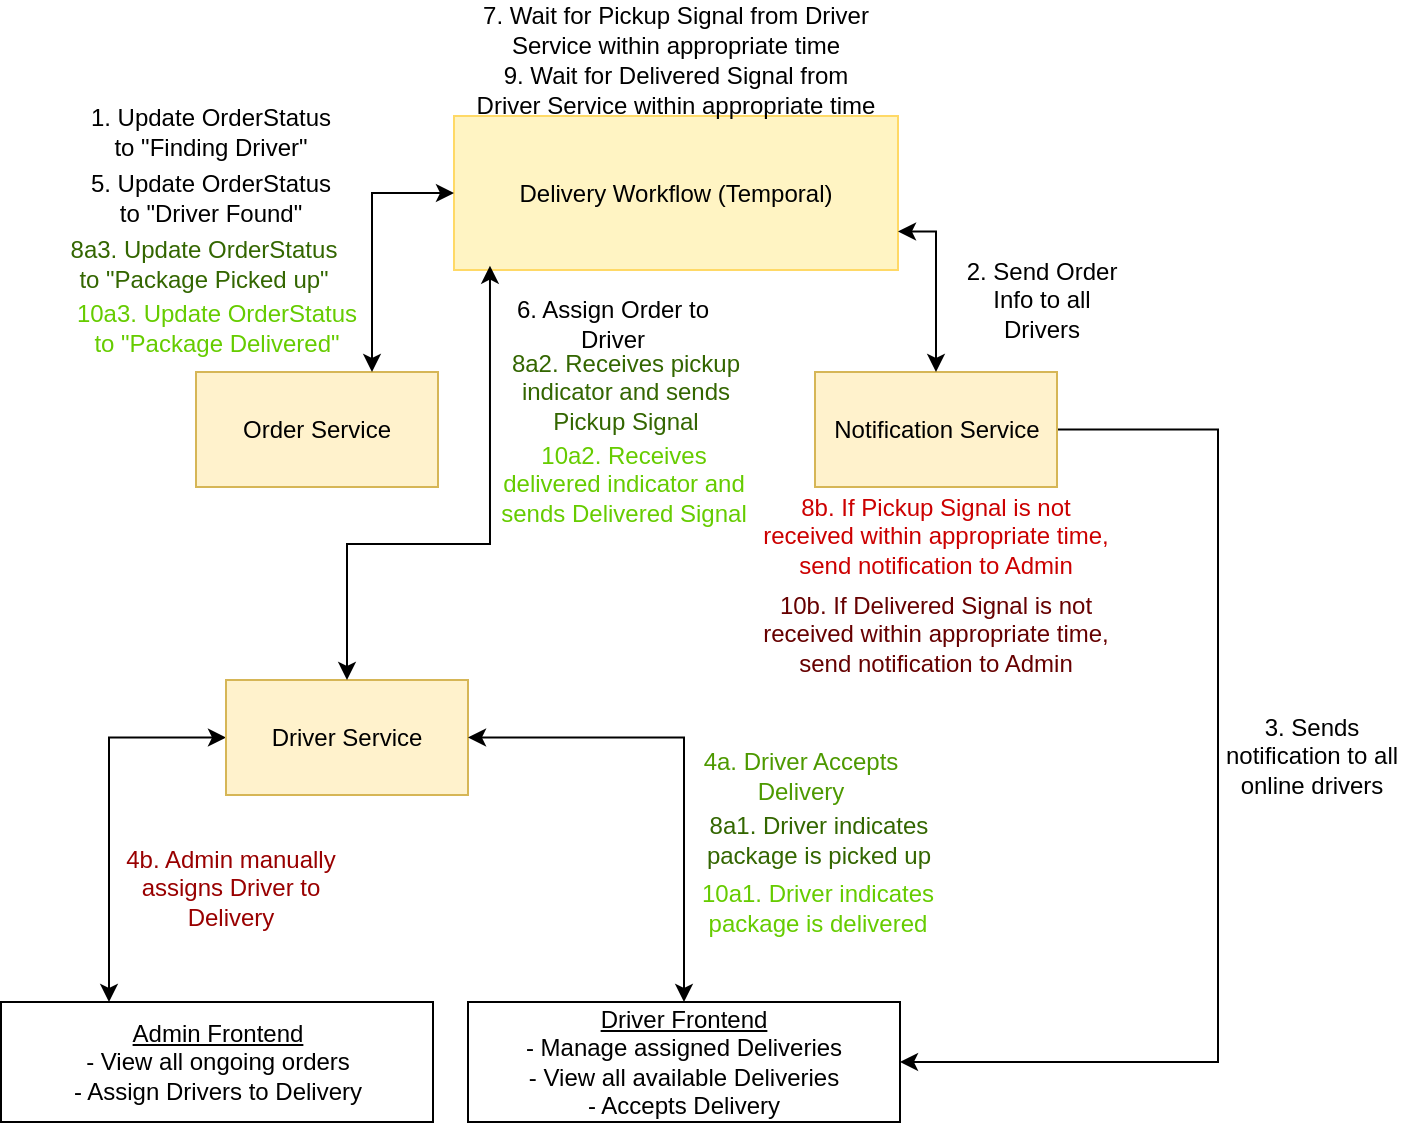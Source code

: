 <mxfile version="26.1.0">
  <diagram name="Page-1" id="AIPoxRdhrtce3UdJt4KN">
    <mxGraphModel dx="1026" dy="609" grid="0" gridSize="10" guides="1" tooltips="1" connect="1" arrows="1" fold="1" page="1" pageScale="1" pageWidth="827" pageHeight="1169" math="0" shadow="0">
      <root>
        <mxCell id="0" />
        <mxCell id="1" parent="0" />
        <mxCell id="sGVSHZmp7kZCRn9jOwzH-1" value="Delivery Workflow (Temporal)" style="rounded=0;whiteSpace=wrap;html=1;fillColor=light-dark(#FFF4C3,var(--ge-dark-color, #121212));strokeColor=light-dark(#FFD966,#FFFFFF);" parent="1" vertex="1">
          <mxGeometry x="340" y="112" width="222" height="77" as="geometry" />
        </mxCell>
        <mxCell id="N_pRQEPDte80IIOeTLnO-1" value="Order Service" style="rounded=0;whiteSpace=wrap;html=1;fillColor=#fff2cc;strokeColor=#d6b656;" parent="1" vertex="1">
          <mxGeometry x="211" y="240" width="121" height="57.5" as="geometry" />
        </mxCell>
        <mxCell id="N_pRQEPDte80IIOeTLnO-2" value="" style="endArrow=classic;startArrow=classic;html=1;rounded=0;entryX=0;entryY=0.5;entryDx=0;entryDy=0;edgeStyle=orthogonalEdgeStyle;" parent="1" target="sGVSHZmp7kZCRn9jOwzH-1" edge="1">
          <mxGeometry width="50" height="50" relative="1" as="geometry">
            <mxPoint x="299" y="240" as="sourcePoint" />
            <mxPoint x="159.25" y="147" as="targetPoint" />
            <Array as="points">
              <mxPoint x="299" y="240" />
              <mxPoint x="299" y="151" />
            </Array>
          </mxGeometry>
        </mxCell>
        <mxCell id="N_pRQEPDte80IIOeTLnO-3" value="1. Update OrderStatus to &quot;Finding Driver&quot;" style="text;html=1;align=center;verticalAlign=middle;whiteSpace=wrap;rounded=0;" parent="1" vertex="1">
          <mxGeometry x="151" y="105" width="135" height="30" as="geometry" />
        </mxCell>
        <mxCell id="FCyn03ZtiModcpzmfuNr-1" style="edgeStyle=orthogonalEdgeStyle;rounded=0;orthogonalLoop=1;jettySize=auto;html=1;exitX=0;exitY=0.5;exitDx=0;exitDy=0;entryX=0.25;entryY=0;entryDx=0;entryDy=0;startArrow=classic;startFill=1;" edge="1" parent="1" source="N_pRQEPDte80IIOeTLnO-4" target="N_pRQEPDte80IIOeTLnO-18">
          <mxGeometry relative="1" as="geometry" />
        </mxCell>
        <mxCell id="N_pRQEPDte80IIOeTLnO-4" value="Driver Service" style="rounded=0;whiteSpace=wrap;html=1;fillColor=#fff2cc;strokeColor=#d6b656;" parent="1" vertex="1">
          <mxGeometry x="226" y="394" width="121" height="57.5" as="geometry" />
        </mxCell>
        <mxCell id="FCyn03ZtiModcpzmfuNr-3" style="edgeStyle=orthogonalEdgeStyle;rounded=0;orthogonalLoop=1;jettySize=auto;html=1;exitX=1;exitY=0.5;exitDx=0;exitDy=0;entryX=1;entryY=0.5;entryDx=0;entryDy=0;" edge="1" parent="1" source="N_pRQEPDte80IIOeTLnO-5" target="N_pRQEPDte80IIOeTLnO-26">
          <mxGeometry relative="1" as="geometry">
            <Array as="points">
              <mxPoint x="722" y="269" />
              <mxPoint x="722" y="585" />
            </Array>
          </mxGeometry>
        </mxCell>
        <mxCell id="N_pRQEPDte80IIOeTLnO-5" value="Notification Service" style="rounded=0;whiteSpace=wrap;html=1;fillColor=#fff2cc;strokeColor=#d6b656;" parent="1" vertex="1">
          <mxGeometry x="520.5" y="240" width="121" height="57.5" as="geometry" />
        </mxCell>
        <mxCell id="N_pRQEPDte80IIOeTLnO-7" value="" style="endArrow=classic;startArrow=classic;html=1;rounded=0;exitX=0.5;exitY=0;exitDx=0;exitDy=0;edgeStyle=orthogonalEdgeStyle;entryX=0.081;entryY=0.972;entryDx=0;entryDy=0;entryPerimeter=0;" parent="1" source="N_pRQEPDte80IIOeTLnO-4" target="sGVSHZmp7kZCRn9jOwzH-1" edge="1">
          <mxGeometry width="50" height="50" relative="1" as="geometry">
            <mxPoint x="398" y="240" as="sourcePoint" />
            <mxPoint x="378" y="216" as="targetPoint" />
            <Array as="points">
              <mxPoint x="287" y="326" />
              <mxPoint x="358" y="326" />
            </Array>
          </mxGeometry>
        </mxCell>
        <mxCell id="N_pRQEPDte80IIOeTLnO-11" value="2. Send Order Info to all Drivers" style="text;html=1;align=center;verticalAlign=middle;whiteSpace=wrap;rounded=0;" parent="1" vertex="1">
          <mxGeometry x="588" y="189" width="92" height="30" as="geometry" />
        </mxCell>
        <mxCell id="N_pRQEPDte80IIOeTLnO-16" value="&lt;font style=&quot;color: rgb(77, 153, 0);&quot;&gt;4a. Driver Accepts Delivery&lt;/font&gt;" style="text;html=1;align=center;verticalAlign=middle;whiteSpace=wrap;rounded=0;" parent="1" vertex="1">
          <mxGeometry x="461" y="427" width="105" height="30" as="geometry" />
        </mxCell>
        <mxCell id="N_pRQEPDte80IIOeTLnO-18" value="&lt;u&gt;Admin Frontend&lt;/u&gt;&lt;div&gt;- View all ongoing orders&lt;br&gt;&lt;/div&gt;&lt;div&gt;- Assign Drivers to Delivery&lt;/div&gt;" style="rounded=0;whiteSpace=wrap;html=1;" parent="1" vertex="1">
          <mxGeometry x="113.5" y="555" width="216" height="60" as="geometry" />
        </mxCell>
        <mxCell id="N_pRQEPDte80IIOeTLnO-23" value="" style="endArrow=classic;startArrow=classic;html=1;rounded=0;entryX=1;entryY=0.75;entryDx=0;entryDy=0;exitX=0.5;exitY=0;exitDx=0;exitDy=0;edgeStyle=orthogonalEdgeStyle;" parent="1" source="N_pRQEPDte80IIOeTLnO-5" target="sGVSHZmp7kZCRn9jOwzH-1" edge="1">
          <mxGeometry width="50" height="50" relative="1" as="geometry">
            <mxPoint x="659" y="260" as="sourcePoint" />
            <mxPoint x="582" y="171" as="targetPoint" />
            <Array as="points">
              <mxPoint x="581" y="170" />
            </Array>
          </mxGeometry>
        </mxCell>
        <mxCell id="N_pRQEPDte80IIOeTLnO-24" value="&lt;font style=&quot;color: rgb(153, 0, 0);&quot;&gt;4b. Admin manually assigns Driver to Delivery&lt;/font&gt;" style="text;html=1;align=center;verticalAlign=middle;whiteSpace=wrap;rounded=0;" parent="1" vertex="1">
          <mxGeometry x="174" y="478" width="109" height="40" as="geometry" />
        </mxCell>
        <mxCell id="N_pRQEPDte80IIOeTLnO-25" value="5. Update OrderStatus to &quot;Driver Found&quot;" style="text;html=1;align=center;verticalAlign=middle;whiteSpace=wrap;rounded=0;" parent="1" vertex="1">
          <mxGeometry x="151" y="137.5" width="135" height="30" as="geometry" />
        </mxCell>
        <mxCell id="FCyn03ZtiModcpzmfuNr-2" style="edgeStyle=orthogonalEdgeStyle;rounded=0;orthogonalLoop=1;jettySize=auto;html=1;exitX=0.5;exitY=0;exitDx=0;exitDy=0;entryX=1;entryY=0.5;entryDx=0;entryDy=0;startArrow=classic;startFill=1;" edge="1" parent="1" source="N_pRQEPDte80IIOeTLnO-26" target="N_pRQEPDte80IIOeTLnO-4">
          <mxGeometry relative="1" as="geometry" />
        </mxCell>
        <mxCell id="N_pRQEPDte80IIOeTLnO-26" value="&lt;u&gt;Driver Frontend&lt;/u&gt;&lt;div&gt;- Manage assigned Deliveries&lt;br&gt;&lt;/div&gt;&lt;div&gt;- View all available Deliveries&lt;/div&gt;&lt;div&gt;- Accepts Delivery&lt;/div&gt;" style="rounded=0;whiteSpace=wrap;html=1;" parent="1" vertex="1">
          <mxGeometry x="347" y="555" width="216" height="60" as="geometry" />
        </mxCell>
        <mxCell id="N_pRQEPDte80IIOeTLnO-28" value="6. Assign Order to Driver" style="text;html=1;align=center;verticalAlign=middle;whiteSpace=wrap;rounded=0;" parent="1" vertex="1">
          <mxGeometry x="357" y="201" width="125" height="30" as="geometry" />
        </mxCell>
        <mxCell id="N_pRQEPDte80IIOeTLnO-29" value="7. Wait for Pickup Signal from Driver Service within appropriate time" style="text;html=1;align=center;verticalAlign=middle;whiteSpace=wrap;rounded=0;" parent="1" vertex="1">
          <mxGeometry x="347" y="54" width="208" height="30" as="geometry" />
        </mxCell>
        <mxCell id="N_pRQEPDte80IIOeTLnO-30" value="&lt;font style=&quot;&quot;&gt;8b. If Pickup Signal is not received within appropriate time, send notification to Admin&lt;/font&gt;" style="text;html=1;align=center;verticalAlign=middle;whiteSpace=wrap;rounded=0;fontColor=#CC0000;" parent="1" vertex="1">
          <mxGeometry x="493" y="302" width="176" height="40" as="geometry" />
        </mxCell>
        <mxCell id="N_pRQEPDte80IIOeTLnO-33" value="&lt;font style=&quot;&quot;&gt;8a3. Update OrderStatus to &quot;Package Picked up&quot;&lt;/font&gt;" style="text;html=1;align=center;verticalAlign=middle;whiteSpace=wrap;rounded=0;fontColor=#336600;" parent="1" vertex="1">
          <mxGeometry x="147" y="171" width="136" height="30" as="geometry" />
        </mxCell>
        <mxCell id="N_pRQEPDte80IIOeTLnO-34" value="9. Wait for Delivered Signal from Driver Service within appropriate time" style="text;html=1;align=center;verticalAlign=middle;whiteSpace=wrap;rounded=0;" parent="1" vertex="1">
          <mxGeometry x="347" y="84" width="208" height="30" as="geometry" />
        </mxCell>
        <mxCell id="N_pRQEPDte80IIOeTLnO-35" value="&lt;font style=&quot;&quot;&gt;8a1. Driver indicates package is picked up&lt;/font&gt;" style="text;html=1;align=center;verticalAlign=middle;whiteSpace=wrap;rounded=0;fontColor=#336600;" parent="1" vertex="1">
          <mxGeometry x="461" y="457" width="123" height="34" as="geometry" />
        </mxCell>
        <mxCell id="N_pRQEPDte80IIOeTLnO-38" value="&lt;font style=&quot;&quot;&gt;8a2. Receives pickup indicator and sends Pickup Signal&lt;/font&gt;" style="text;html=1;align=center;verticalAlign=middle;whiteSpace=wrap;rounded=0;fontColor=#336600;" parent="1" vertex="1">
          <mxGeometry x="357" y="233" width="138" height="34" as="geometry" />
        </mxCell>
        <mxCell id="N_pRQEPDte80IIOeTLnO-39" value="&lt;font style=&quot;&quot;&gt;10a1. Driver indicates package is delivered&lt;/font&gt;" style="text;html=1;align=center;verticalAlign=middle;whiteSpace=wrap;rounded=0;fontColor=#66CC00;" parent="1" vertex="1">
          <mxGeometry x="461" y="491" width="121.5" height="34" as="geometry" />
        </mxCell>
        <mxCell id="N_pRQEPDte80IIOeTLnO-40" value="&lt;font style=&quot;&quot;&gt;10a2. Receives delivered indicator and sends Delivered Signal&lt;/font&gt;" style="text;html=1;align=center;verticalAlign=middle;whiteSpace=wrap;rounded=0;fontColor=#66CC00;" parent="1" vertex="1">
          <mxGeometry x="357" y="277" width="136" height="37" as="geometry" />
        </mxCell>
        <mxCell id="N_pRQEPDte80IIOeTLnO-41" value="&lt;font style=&quot;&quot;&gt;10a3. Update OrderStatus to &quot;Package Delivered&quot;&lt;/font&gt;" style="text;html=1;align=center;verticalAlign=middle;whiteSpace=wrap;rounded=0;fontColor=#66CC00;" parent="1" vertex="1">
          <mxGeometry x="150" y="203" width="143" height="30" as="geometry" />
        </mxCell>
        <mxCell id="N_pRQEPDte80IIOeTLnO-42" value="&lt;font style=&quot;&quot;&gt;10b. If Delivered Signal is not received within appropriate time, send notification to Admin&lt;/font&gt;" style="text;html=1;align=center;verticalAlign=middle;whiteSpace=wrap;rounded=0;fontColor=#660000;" parent="1" vertex="1">
          <mxGeometry x="493" y="351" width="176" height="40" as="geometry" />
        </mxCell>
        <mxCell id="FCyn03ZtiModcpzmfuNr-4" value="3. Sends notification to all online drivers" style="text;html=1;align=center;verticalAlign=middle;whiteSpace=wrap;rounded=0;" vertex="1" parent="1">
          <mxGeometry x="723" y="417" width="92" height="30" as="geometry" />
        </mxCell>
      </root>
    </mxGraphModel>
  </diagram>
</mxfile>
